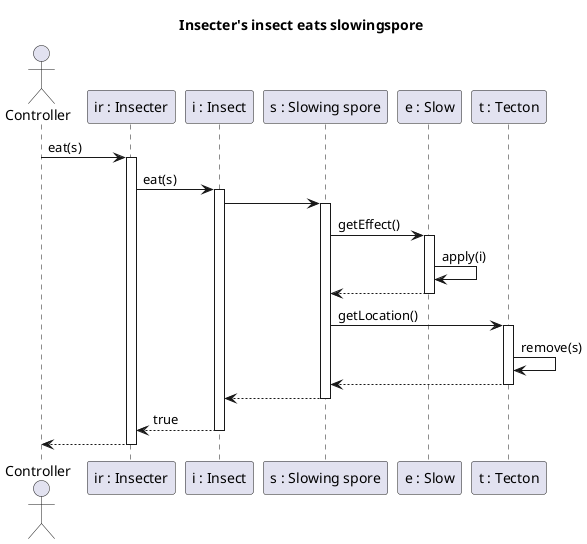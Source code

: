 @startuml  Insecter's insect eats slowing spore
title Insecter's insect eats slowingspore

actor Controller
participant "ir : Insecter" as IR
participant "i : Insect" as I
participant "s : Slowing spore" as S
participant "e : Slow" as E
participant "t : Tecton" as T

Controller -> IR: eat(s)
activate IR
IR -> I: eat(s)
activate I

I -> S
activate S

S -> E : getEffect()
activate E

E -> E : apply(i)

S <-- E
deactivate E

S -> T : getLocation()
activate T

T -> T : remove(s)

S <--T
deactivate T

I <-- S
deactivate S
IR <-- I : true

deactivate I

Controller <-- IR
deactivate IR
deactivate IR
@enduml